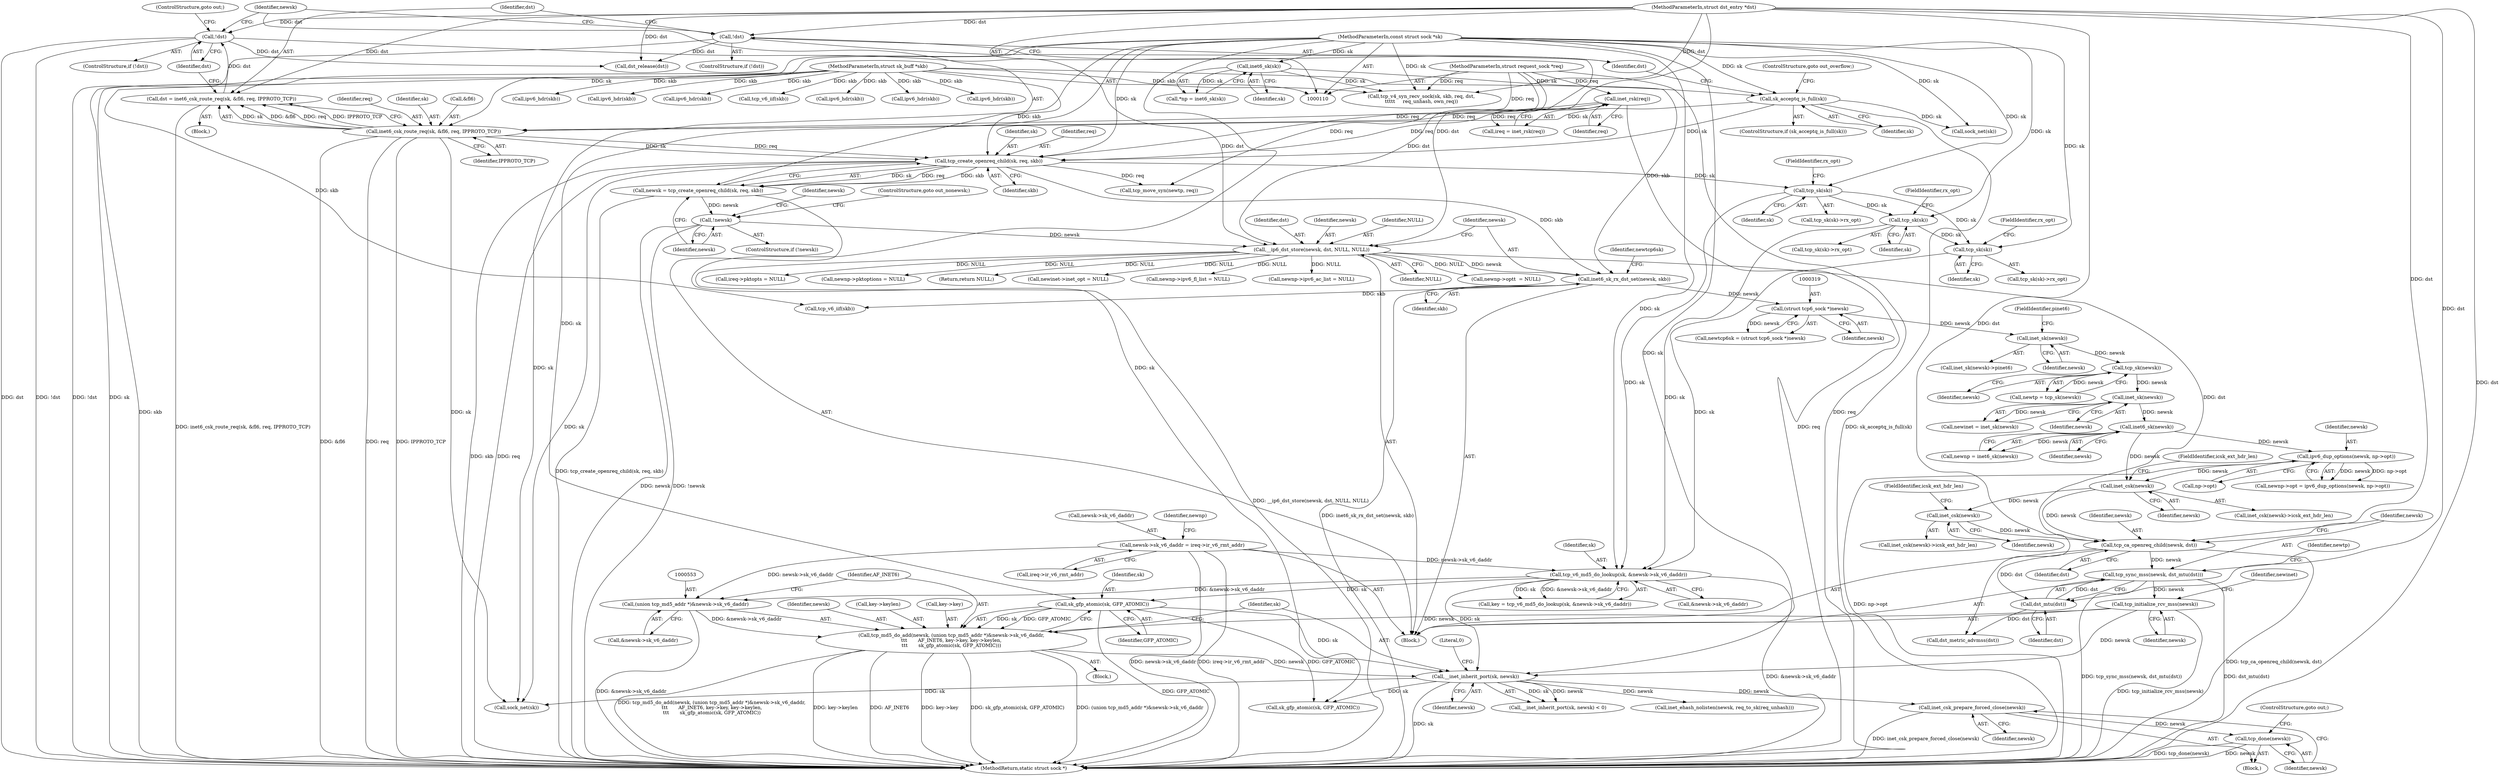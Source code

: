 digraph "0_linux_45f6fad84cc305103b28d73482b344d7f5b76f39_17@API" {
"1000575" [label="(Call,inet_csk_prepare_forced_close(newsk))"];
"1000570" [label="(Call,__inet_inherit_port(sk, newsk))"];
"1000565" [label="(Call,sk_gfp_atomic(sk, GFP_ATOMIC))"];
"1000541" [label="(Call,tcp_v6_md5_do_lookup(sk, &newsk->sk_v6_daddr))"];
"1000519" [label="(Call,tcp_sk(sk))"];
"1000506" [label="(Call,tcp_sk(sk))"];
"1000499" [label="(Call,tcp_sk(sk))"];
"1000295" [label="(Call,tcp_create_openreq_child(sk, req, skb))"];
"1000283" [label="(Call,inet6_csk_route_req(sk, &fl6, req, IPPROTO_TCP))"];
"1000274" [label="(Call,sk_acceptq_is_full(sk))"];
"1000123" [label="(Call,inet6_sk(sk))"];
"1000111" [label="(MethodParameterIn,const struct sock *sk)"];
"1000271" [label="(Call,inet_rsk(req))"];
"1000113" [label="(MethodParameterIn,struct request_sock *req)"];
"1000112" [label="(MethodParameterIn,struct sk_buff *skb)"];
"1000347" [label="(Call,newsk->sk_v6_daddr = ireq->ir_v6_rmt_addr)"];
"1000523" [label="(Call,tcp_initialize_rcv_mss(newsk))"];
"1000485" [label="(Call,tcp_sync_mss(newsk, dst_mtu(dst)))"];
"1000482" [label="(Call,tcp_ca_openreq_child(newsk, dst))"];
"1000458" [label="(Call,inet_csk(newsk))"];
"1000451" [label="(Call,ipv6_dup_options(newsk, np->opt))"];
"1000340" [label="(Call,inet6_sk(newsk))"];
"1000336" [label="(Call,inet_sk(newsk))"];
"1000332" [label="(Call,tcp_sk(newsk))"];
"1000323" [label="(Call,inet_sk(newsk))"];
"1000318" [label="(Call,(struct tcp6_sock *)newsk)"];
"1000313" [label="(Call,inet6_sk_rx_dst_set(newsk, skb))"];
"1000308" [label="(Call,__ip6_dst_store(newsk, dst, NULL, NULL))"];
"1000300" [label="(Call,!newsk)"];
"1000293" [label="(Call,newsk = tcp_create_openreq_child(sk, req, skb))"];
"1000290" [label="(Call,!dst)"];
"1000281" [label="(Call,dst = inet6_csk_route_req(sk, &fl6, req, IPPROTO_TCP))"];
"1000114" [label="(MethodParameterIn,struct dst_entry *dst)"];
"1000278" [label="(Call,!dst)"];
"1000468" [label="(Call,inet_csk(newsk))"];
"1000487" [label="(Call,dst_mtu(dst))"];
"1000550" [label="(Call,tcp_md5_do_add(newsk, (union tcp_md5_addr *)&newsk->sk_v6_daddr,\n\t\t\t       AF_INET6, key->key, key->keylen,\n\t\t\t       sk_gfp_atomic(sk, GFP_ATOMIC)))"];
"1000552" [label="(Call,(union tcp_md5_addr *)&newsk->sk_v6_daddr)"];
"1000577" [label="(Call,tcp_done(newsk))"];
"1000451" [label="(Call,ipv6_dup_options(newsk, np->opt))"];
"1000430" [label="(Call,ipv6_hdr(skb))"];
"1000614" [label="(Call,ireq->pktopts = NULL)"];
"1000520" [label="(Identifier,sk)"];
"1000348" [label="(Call,newsk->sk_v6_daddr)"];
"1000295" [label="(Call,tcp_create_openreq_child(sk, req, skb))"];
"1000518" [label="(Call,tcp_sk(sk)->rx_opt)"];
"1000521" [label="(FieldIdentifier,rx_opt)"];
"1000310" [label="(Identifier,dst)"];
"1000320" [label="(Identifier,newsk)"];
"1000273" [label="(ControlStructure,if (sk_acceptq_is_full(sk)))"];
"1000493" [label="(Call,dst_metric_advmss(dst))"];
"1000341" [label="(Identifier,newsk)"];
"1000318" [label="(Call,(struct tcp6_sock *)newsk)"];
"1000315" [label="(Identifier,skb)"];
"1000269" [label="(Call,ireq = inet_rsk(req))"];
"1000316" [label="(Call,newtcp6sk = (struct tcp6_sock *)newsk)"];
"1000287" [label="(Identifier,req)"];
"1000401" [label="(Call,newnp->pktoptions = NULL)"];
"1000505" [label="(Call,tcp_sk(sk)->rx_opt)"];
"1000541" [label="(Call,tcp_v6_md5_do_lookup(sk, &newsk->sk_v6_daddr))"];
"1000643" [label="(Return,return NULL;)"];
"1000332" [label="(Call,tcp_sk(newsk))"];
"1000482" [label="(Call,tcp_ca_openreq_child(newsk, dst))"];
"1000488" [label="(Identifier,dst)"];
"1000298" [label="(Identifier,skb)"];
"1000323" [label="(Call,inet_sk(newsk))"];
"1000356" [label="(Identifier,newnp)"];
"1000579" [label="(ControlStructure,goto out;)"];
"1000291" [label="(Identifier,dst)"];
"1000280" [label="(Block,)"];
"1000333" [label="(Identifier,newsk)"];
"1000575" [label="(Call,inet_csk_prepare_forced_close(newsk))"];
"1000460" [label="(FieldIdentifier,icsk_ext_hdr_len)"];
"1000330" [label="(Call,newtp = tcp_sk(newsk))"];
"1000468" [label="(Call,inet_csk(newsk))"];
"1000453" [label="(Call,np->opt)"];
"1000469" [label="(Identifier,newsk)"];
"1000483" [label="(Identifier,newsk)"];
"1000640" [label="(Call,sock_net(sk))"];
"1000484" [label="(Identifier,dst)"];
"1000300" [label="(Call,!newsk)"];
"1000539" [label="(Call,key = tcp_v6_md5_do_lookup(sk, &newsk->sk_v6_daddr))"];
"1000577" [label="(Call,tcp_done(newsk))"];
"1000565" [label="(Call,sk_gfp_atomic(sk, GFP_ATOMIC))"];
"1000519" [label="(Call,tcp_sk(sk))"];
"1000498" [label="(Call,tcp_sk(sk)->rx_opt)"];
"1000543" [label="(Call,&newsk->sk_v6_daddr)"];
"1000302" [label="(ControlStructure,goto out_nonewsk;)"];
"1000272" [label="(Identifier,req)"];
"1000314" [label="(Identifier,newsk)"];
"1000111" [label="(MethodParameterIn,const struct sock *sk)"];
"1000309" [label="(Identifier,newsk)"];
"1000554" [label="(Call,&newsk->sk_v6_daddr)"];
"1000486" [label="(Identifier,newsk)"];
"1000447" [label="(Call,newnp->opt = ipv6_dup_options(newsk, np->opt))"];
"1000289" [label="(ControlStructure,if (!dst))"];
"1000283" [label="(Call,inet6_csk_route_req(sk, &fl6, req, IPPROTO_TCP))"];
"1000375" [label="(Call,newinet->inet_opt = NULL)"];
"1000284" [label="(Identifier,sk)"];
"1000385" [label="(Call,newnp->ipv6_fl_list = NULL)"];
"1000552" [label="(Call,(union tcp_md5_addr *)&newsk->sk_v6_daddr)"];
"1000334" [label="(Call,newinet = inet_sk(newsk))"];
"1000591" [label="(Call,tcp_move_syn(newtp, req))"];
"1000285" [label="(Call,&fl6)"];
"1000457" [label="(Call,inet_csk(newsk)->icsk_ext_hdr_len)"];
"1000141" [label="(Call,tcp_v4_syn_recv_sock(sk, skb, req, dst,\n\t\t\t\t\t     req_unhash, own_req))"];
"1000313" [label="(Call,inet6_sk_rx_dst_set(newsk, skb))"];
"1000571" [label="(Identifier,sk)"];
"1000281" [label="(Call,dst = inet6_csk_route_req(sk, &fl6, req, IPPROTO_TCP))"];
"1000500" [label="(Identifier,sk)"];
"1000322" [label="(Call,inet_sk(newsk)->pinet6)"];
"1000572" [label="(Identifier,newsk)"];
"1000276" [label="(ControlStructure,goto out_overflow;)"];
"1000124" [label="(Identifier,sk)"];
"1000507" [label="(Identifier,sk)"];
"1000467" [label="(Call,inet_csk(newsk)->icsk_ext_hdr_len)"];
"1000123" [label="(Call,inet6_sk(sk))"];
"1000277" [label="(ControlStructure,if (!dst))"];
"1000527" [label="(Identifier,newinet)"];
"1000233" [label="(Call,tcp_v6_iif(skb))"];
"1000569" [label="(Call,__inet_inherit_port(sk, newsk) < 0)"];
"1000274" [label="(Call,sk_acceptq_is_full(sk))"];
"1000337" [label="(Identifier,newsk)"];
"1000567" [label="(Identifier,GFP_ATOMIC)"];
"1000380" [label="(Call,newnp->ipv6_ac_list = NULL)"];
"1000549" [label="(Block,)"];
"1000347" [label="(Call,newsk->sk_v6_daddr = ireq->ir_v6_rmt_addr)"];
"1000550" [label="(Call,tcp_md5_do_add(newsk, (union tcp_md5_addr *)&newsk->sk_v6_daddr,\n\t\t\t       AF_INET6, key->key, key->keylen,\n\t\t\t       sk_gfp_atomic(sk, GFP_ATOMIC)))"];
"1000645" [label="(MethodReturn,static struct sock *)"];
"1000275" [label="(Identifier,sk)"];
"1000305" [label="(Identifier,newsk)"];
"1000338" [label="(Call,newnp = inet6_sk(newsk))"];
"1000308" [label="(Call,__ip6_dst_store(newsk, dst, NULL, NULL))"];
"1000290" [label="(Call,!dst)"];
"1000576" [label="(Identifier,newsk)"];
"1000317" [label="(Identifier,newtcp6sk)"];
"1000574" [label="(Block,)"];
"1000508" [label="(FieldIdentifier,rx_opt)"];
"1000459" [label="(Identifier,newsk)"];
"1000293" [label="(Call,newsk = tcp_create_openreq_child(sk, req, skb))"];
"1000351" [label="(Call,ireq->ir_v6_rmt_addr)"];
"1000121" [label="(Call,*np = inet6_sk(sk))"];
"1000117" [label="(Block,)"];
"1000114" [label="(MethodParameterIn,struct dst_entry *dst)"];
"1000501" [label="(FieldIdentifier,rx_opt)"];
"1000470" [label="(FieldIdentifier,icsk_ext_hdr_len)"];
"1000340" [label="(Call,inet6_sk(newsk))"];
"1000491" [label="(Identifier,newtp)"];
"1000578" [label="(Identifier,newsk)"];
"1000294" [label="(Identifier,newsk)"];
"1000248" [label="(Call,ipv6_hdr(skb))"];
"1000487" [label="(Call,dst_mtu(dst))"];
"1000113" [label="(MethodParameterIn,struct request_sock *req)"];
"1000292" [label="(ControlStructure,goto out;)"];
"1000240" [label="(Call,ipv6_hdr(skb))"];
"1000422" [label="(Call,ipv6_hdr(skb))"];
"1000551" [label="(Identifier,newsk)"];
"1000415" [label="(Call,tcp_v6_iif(skb))"];
"1000524" [label="(Identifier,newsk)"];
"1000325" [label="(FieldIdentifier,pinet6)"];
"1000324" [label="(Identifier,newsk)"];
"1000271" [label="(Call,inet_rsk(req))"];
"1000636" [label="(Call,dst_release(dst))"];
"1000499" [label="(Call,tcp_sk(sk))"];
"1000312" [label="(Identifier,NULL)"];
"1000523" [label="(Call,tcp_initialize_rcv_mss(newsk))"];
"1000607" [label="(Call,sk_gfp_atomic(sk, GFP_ATOMIC))"];
"1000296" [label="(Identifier,sk)"];
"1000297" [label="(Identifier,req)"];
"1000336" [label="(Call,inet_sk(newsk))"];
"1000282" [label="(Identifier,dst)"];
"1000542" [label="(Identifier,sk)"];
"1000406" [label="(Call,newnp->opt\t  = NULL)"];
"1000278" [label="(Call,!dst)"];
"1000506" [label="(Call,tcp_sk(sk))"];
"1000279" [label="(Identifier,dst)"];
"1000558" [label="(Identifier,AF_INET6)"];
"1000583" [label="(Call,inet_ehash_nolisten(newsk, req_to_sk(req_unhash)))"];
"1000570" [label="(Call,__inet_inherit_port(sk, newsk))"];
"1000632" [label="(Call,sock_net(sk))"];
"1000458" [label="(Call,inet_csk(newsk))"];
"1000299" [label="(ControlStructure,if (!newsk))"];
"1000311" [label="(Identifier,NULL)"];
"1000259" [label="(Call,ipv6_hdr(skb))"];
"1000562" [label="(Call,key->keylen)"];
"1000288" [label="(Identifier,IPPROTO_TCP)"];
"1000573" [label="(Literal,0)"];
"1000441" [label="(Call,ipv6_hdr(skb))"];
"1000452" [label="(Identifier,newsk)"];
"1000112" [label="(MethodParameterIn,struct sk_buff *skb)"];
"1000566" [label="(Identifier,sk)"];
"1000485" [label="(Call,tcp_sync_mss(newsk, dst_mtu(dst)))"];
"1000559" [label="(Call,key->key)"];
"1000301" [label="(Identifier,newsk)"];
"1000575" -> "1000574"  [label="AST: "];
"1000575" -> "1000576"  [label="CFG: "];
"1000576" -> "1000575"  [label="AST: "];
"1000578" -> "1000575"  [label="CFG: "];
"1000575" -> "1000645"  [label="DDG: inet_csk_prepare_forced_close(newsk)"];
"1000570" -> "1000575"  [label="DDG: newsk"];
"1000575" -> "1000577"  [label="DDG: newsk"];
"1000570" -> "1000569"  [label="AST: "];
"1000570" -> "1000572"  [label="CFG: "];
"1000571" -> "1000570"  [label="AST: "];
"1000572" -> "1000570"  [label="AST: "];
"1000573" -> "1000570"  [label="CFG: "];
"1000570" -> "1000645"  [label="DDG: sk"];
"1000570" -> "1000569"  [label="DDG: sk"];
"1000570" -> "1000569"  [label="DDG: newsk"];
"1000565" -> "1000570"  [label="DDG: sk"];
"1000541" -> "1000570"  [label="DDG: sk"];
"1000111" -> "1000570"  [label="DDG: sk"];
"1000523" -> "1000570"  [label="DDG: newsk"];
"1000550" -> "1000570"  [label="DDG: newsk"];
"1000570" -> "1000583"  [label="DDG: newsk"];
"1000570" -> "1000607"  [label="DDG: sk"];
"1000570" -> "1000640"  [label="DDG: sk"];
"1000565" -> "1000550"  [label="AST: "];
"1000565" -> "1000567"  [label="CFG: "];
"1000566" -> "1000565"  [label="AST: "];
"1000567" -> "1000565"  [label="AST: "];
"1000550" -> "1000565"  [label="CFG: "];
"1000565" -> "1000645"  [label="DDG: GFP_ATOMIC"];
"1000565" -> "1000550"  [label="DDG: sk"];
"1000565" -> "1000550"  [label="DDG: GFP_ATOMIC"];
"1000541" -> "1000565"  [label="DDG: sk"];
"1000111" -> "1000565"  [label="DDG: sk"];
"1000565" -> "1000607"  [label="DDG: GFP_ATOMIC"];
"1000541" -> "1000539"  [label="AST: "];
"1000541" -> "1000543"  [label="CFG: "];
"1000542" -> "1000541"  [label="AST: "];
"1000543" -> "1000541"  [label="AST: "];
"1000539" -> "1000541"  [label="CFG: "];
"1000541" -> "1000645"  [label="DDG: &newsk->sk_v6_daddr"];
"1000541" -> "1000539"  [label="DDG: sk"];
"1000541" -> "1000539"  [label="DDG: &newsk->sk_v6_daddr"];
"1000519" -> "1000541"  [label="DDG: sk"];
"1000506" -> "1000541"  [label="DDG: sk"];
"1000499" -> "1000541"  [label="DDG: sk"];
"1000111" -> "1000541"  [label="DDG: sk"];
"1000347" -> "1000541"  [label="DDG: newsk->sk_v6_daddr"];
"1000541" -> "1000552"  [label="DDG: &newsk->sk_v6_daddr"];
"1000519" -> "1000518"  [label="AST: "];
"1000519" -> "1000520"  [label="CFG: "];
"1000520" -> "1000519"  [label="AST: "];
"1000521" -> "1000519"  [label="CFG: "];
"1000506" -> "1000519"  [label="DDG: sk"];
"1000499" -> "1000519"  [label="DDG: sk"];
"1000111" -> "1000519"  [label="DDG: sk"];
"1000506" -> "1000505"  [label="AST: "];
"1000506" -> "1000507"  [label="CFG: "];
"1000507" -> "1000506"  [label="AST: "];
"1000508" -> "1000506"  [label="CFG: "];
"1000499" -> "1000506"  [label="DDG: sk"];
"1000111" -> "1000506"  [label="DDG: sk"];
"1000499" -> "1000498"  [label="AST: "];
"1000499" -> "1000500"  [label="CFG: "];
"1000500" -> "1000499"  [label="AST: "];
"1000501" -> "1000499"  [label="CFG: "];
"1000295" -> "1000499"  [label="DDG: sk"];
"1000111" -> "1000499"  [label="DDG: sk"];
"1000295" -> "1000293"  [label="AST: "];
"1000295" -> "1000298"  [label="CFG: "];
"1000296" -> "1000295"  [label="AST: "];
"1000297" -> "1000295"  [label="AST: "];
"1000298" -> "1000295"  [label="AST: "];
"1000293" -> "1000295"  [label="CFG: "];
"1000295" -> "1000645"  [label="DDG: skb"];
"1000295" -> "1000645"  [label="DDG: req"];
"1000295" -> "1000293"  [label="DDG: sk"];
"1000295" -> "1000293"  [label="DDG: req"];
"1000295" -> "1000293"  [label="DDG: skb"];
"1000283" -> "1000295"  [label="DDG: sk"];
"1000283" -> "1000295"  [label="DDG: req"];
"1000274" -> "1000295"  [label="DDG: sk"];
"1000111" -> "1000295"  [label="DDG: sk"];
"1000271" -> "1000295"  [label="DDG: req"];
"1000113" -> "1000295"  [label="DDG: req"];
"1000112" -> "1000295"  [label="DDG: skb"];
"1000295" -> "1000313"  [label="DDG: skb"];
"1000295" -> "1000591"  [label="DDG: req"];
"1000295" -> "1000640"  [label="DDG: sk"];
"1000283" -> "1000281"  [label="AST: "];
"1000283" -> "1000288"  [label="CFG: "];
"1000284" -> "1000283"  [label="AST: "];
"1000285" -> "1000283"  [label="AST: "];
"1000287" -> "1000283"  [label="AST: "];
"1000288" -> "1000283"  [label="AST: "];
"1000281" -> "1000283"  [label="CFG: "];
"1000283" -> "1000645"  [label="DDG: &fl6"];
"1000283" -> "1000645"  [label="DDG: req"];
"1000283" -> "1000645"  [label="DDG: IPPROTO_TCP"];
"1000283" -> "1000281"  [label="DDG: sk"];
"1000283" -> "1000281"  [label="DDG: &fl6"];
"1000283" -> "1000281"  [label="DDG: req"];
"1000283" -> "1000281"  [label="DDG: IPPROTO_TCP"];
"1000274" -> "1000283"  [label="DDG: sk"];
"1000111" -> "1000283"  [label="DDG: sk"];
"1000271" -> "1000283"  [label="DDG: req"];
"1000113" -> "1000283"  [label="DDG: req"];
"1000283" -> "1000640"  [label="DDG: sk"];
"1000274" -> "1000273"  [label="AST: "];
"1000274" -> "1000275"  [label="CFG: "];
"1000275" -> "1000274"  [label="AST: "];
"1000276" -> "1000274"  [label="CFG: "];
"1000279" -> "1000274"  [label="CFG: "];
"1000274" -> "1000645"  [label="DDG: sk_acceptq_is_full(sk)"];
"1000123" -> "1000274"  [label="DDG: sk"];
"1000111" -> "1000274"  [label="DDG: sk"];
"1000274" -> "1000632"  [label="DDG: sk"];
"1000123" -> "1000121"  [label="AST: "];
"1000123" -> "1000124"  [label="CFG: "];
"1000124" -> "1000123"  [label="AST: "];
"1000121" -> "1000123"  [label="CFG: "];
"1000123" -> "1000121"  [label="DDG: sk"];
"1000111" -> "1000123"  [label="DDG: sk"];
"1000123" -> "1000141"  [label="DDG: sk"];
"1000111" -> "1000110"  [label="AST: "];
"1000111" -> "1000645"  [label="DDG: sk"];
"1000111" -> "1000141"  [label="DDG: sk"];
"1000111" -> "1000607"  [label="DDG: sk"];
"1000111" -> "1000632"  [label="DDG: sk"];
"1000111" -> "1000640"  [label="DDG: sk"];
"1000271" -> "1000269"  [label="AST: "];
"1000271" -> "1000272"  [label="CFG: "];
"1000272" -> "1000271"  [label="AST: "];
"1000269" -> "1000271"  [label="CFG: "];
"1000271" -> "1000645"  [label="DDG: req"];
"1000271" -> "1000269"  [label="DDG: req"];
"1000113" -> "1000271"  [label="DDG: req"];
"1000113" -> "1000110"  [label="AST: "];
"1000113" -> "1000645"  [label="DDG: req"];
"1000113" -> "1000141"  [label="DDG: req"];
"1000113" -> "1000591"  [label="DDG: req"];
"1000112" -> "1000110"  [label="AST: "];
"1000112" -> "1000645"  [label="DDG: skb"];
"1000112" -> "1000141"  [label="DDG: skb"];
"1000112" -> "1000233"  [label="DDG: skb"];
"1000112" -> "1000240"  [label="DDG: skb"];
"1000112" -> "1000248"  [label="DDG: skb"];
"1000112" -> "1000259"  [label="DDG: skb"];
"1000112" -> "1000313"  [label="DDG: skb"];
"1000112" -> "1000415"  [label="DDG: skb"];
"1000112" -> "1000422"  [label="DDG: skb"];
"1000112" -> "1000430"  [label="DDG: skb"];
"1000112" -> "1000441"  [label="DDG: skb"];
"1000347" -> "1000117"  [label="AST: "];
"1000347" -> "1000351"  [label="CFG: "];
"1000348" -> "1000347"  [label="AST: "];
"1000351" -> "1000347"  [label="AST: "];
"1000356" -> "1000347"  [label="CFG: "];
"1000347" -> "1000645"  [label="DDG: ireq->ir_v6_rmt_addr"];
"1000347" -> "1000645"  [label="DDG: newsk->sk_v6_daddr"];
"1000347" -> "1000552"  [label="DDG: newsk->sk_v6_daddr"];
"1000523" -> "1000117"  [label="AST: "];
"1000523" -> "1000524"  [label="CFG: "];
"1000524" -> "1000523"  [label="AST: "];
"1000527" -> "1000523"  [label="CFG: "];
"1000523" -> "1000645"  [label="DDG: tcp_initialize_rcv_mss(newsk)"];
"1000485" -> "1000523"  [label="DDG: newsk"];
"1000523" -> "1000550"  [label="DDG: newsk"];
"1000485" -> "1000117"  [label="AST: "];
"1000485" -> "1000487"  [label="CFG: "];
"1000486" -> "1000485"  [label="AST: "];
"1000487" -> "1000485"  [label="AST: "];
"1000491" -> "1000485"  [label="CFG: "];
"1000485" -> "1000645"  [label="DDG: dst_mtu(dst)"];
"1000485" -> "1000645"  [label="DDG: tcp_sync_mss(newsk, dst_mtu(dst))"];
"1000482" -> "1000485"  [label="DDG: newsk"];
"1000487" -> "1000485"  [label="DDG: dst"];
"1000482" -> "1000117"  [label="AST: "];
"1000482" -> "1000484"  [label="CFG: "];
"1000483" -> "1000482"  [label="AST: "];
"1000484" -> "1000482"  [label="AST: "];
"1000486" -> "1000482"  [label="CFG: "];
"1000482" -> "1000645"  [label="DDG: tcp_ca_openreq_child(newsk, dst)"];
"1000458" -> "1000482"  [label="DDG: newsk"];
"1000468" -> "1000482"  [label="DDG: newsk"];
"1000308" -> "1000482"  [label="DDG: dst"];
"1000114" -> "1000482"  [label="DDG: dst"];
"1000482" -> "1000487"  [label="DDG: dst"];
"1000458" -> "1000457"  [label="AST: "];
"1000458" -> "1000459"  [label="CFG: "];
"1000459" -> "1000458"  [label="AST: "];
"1000460" -> "1000458"  [label="CFG: "];
"1000451" -> "1000458"  [label="DDG: newsk"];
"1000340" -> "1000458"  [label="DDG: newsk"];
"1000458" -> "1000468"  [label="DDG: newsk"];
"1000451" -> "1000447"  [label="AST: "];
"1000451" -> "1000453"  [label="CFG: "];
"1000452" -> "1000451"  [label="AST: "];
"1000453" -> "1000451"  [label="AST: "];
"1000447" -> "1000451"  [label="CFG: "];
"1000451" -> "1000645"  [label="DDG: np->opt"];
"1000451" -> "1000447"  [label="DDG: newsk"];
"1000451" -> "1000447"  [label="DDG: np->opt"];
"1000340" -> "1000451"  [label="DDG: newsk"];
"1000340" -> "1000338"  [label="AST: "];
"1000340" -> "1000341"  [label="CFG: "];
"1000341" -> "1000340"  [label="AST: "];
"1000338" -> "1000340"  [label="CFG: "];
"1000340" -> "1000338"  [label="DDG: newsk"];
"1000336" -> "1000340"  [label="DDG: newsk"];
"1000336" -> "1000334"  [label="AST: "];
"1000336" -> "1000337"  [label="CFG: "];
"1000337" -> "1000336"  [label="AST: "];
"1000334" -> "1000336"  [label="CFG: "];
"1000336" -> "1000334"  [label="DDG: newsk"];
"1000332" -> "1000336"  [label="DDG: newsk"];
"1000332" -> "1000330"  [label="AST: "];
"1000332" -> "1000333"  [label="CFG: "];
"1000333" -> "1000332"  [label="AST: "];
"1000330" -> "1000332"  [label="CFG: "];
"1000332" -> "1000330"  [label="DDG: newsk"];
"1000323" -> "1000332"  [label="DDG: newsk"];
"1000323" -> "1000322"  [label="AST: "];
"1000323" -> "1000324"  [label="CFG: "];
"1000324" -> "1000323"  [label="AST: "];
"1000325" -> "1000323"  [label="CFG: "];
"1000318" -> "1000323"  [label="DDG: newsk"];
"1000318" -> "1000316"  [label="AST: "];
"1000318" -> "1000320"  [label="CFG: "];
"1000319" -> "1000318"  [label="AST: "];
"1000320" -> "1000318"  [label="AST: "];
"1000316" -> "1000318"  [label="CFG: "];
"1000318" -> "1000316"  [label="DDG: newsk"];
"1000313" -> "1000318"  [label="DDG: newsk"];
"1000313" -> "1000117"  [label="AST: "];
"1000313" -> "1000315"  [label="CFG: "];
"1000314" -> "1000313"  [label="AST: "];
"1000315" -> "1000313"  [label="AST: "];
"1000317" -> "1000313"  [label="CFG: "];
"1000313" -> "1000645"  [label="DDG: inet6_sk_rx_dst_set(newsk, skb)"];
"1000308" -> "1000313"  [label="DDG: newsk"];
"1000313" -> "1000415"  [label="DDG: skb"];
"1000308" -> "1000117"  [label="AST: "];
"1000308" -> "1000312"  [label="CFG: "];
"1000309" -> "1000308"  [label="AST: "];
"1000310" -> "1000308"  [label="AST: "];
"1000311" -> "1000308"  [label="AST: "];
"1000312" -> "1000308"  [label="AST: "];
"1000314" -> "1000308"  [label="CFG: "];
"1000308" -> "1000645"  [label="DDG: __ip6_dst_store(newsk, dst, NULL, NULL)"];
"1000300" -> "1000308"  [label="DDG: newsk"];
"1000290" -> "1000308"  [label="DDG: dst"];
"1000278" -> "1000308"  [label="DDG: dst"];
"1000114" -> "1000308"  [label="DDG: dst"];
"1000308" -> "1000375"  [label="DDG: NULL"];
"1000308" -> "1000380"  [label="DDG: NULL"];
"1000308" -> "1000385"  [label="DDG: NULL"];
"1000308" -> "1000401"  [label="DDG: NULL"];
"1000308" -> "1000406"  [label="DDG: NULL"];
"1000308" -> "1000614"  [label="DDG: NULL"];
"1000308" -> "1000643"  [label="DDG: NULL"];
"1000300" -> "1000299"  [label="AST: "];
"1000300" -> "1000301"  [label="CFG: "];
"1000301" -> "1000300"  [label="AST: "];
"1000302" -> "1000300"  [label="CFG: "];
"1000305" -> "1000300"  [label="CFG: "];
"1000300" -> "1000645"  [label="DDG: newsk"];
"1000300" -> "1000645"  [label="DDG: !newsk"];
"1000293" -> "1000300"  [label="DDG: newsk"];
"1000293" -> "1000117"  [label="AST: "];
"1000294" -> "1000293"  [label="AST: "];
"1000301" -> "1000293"  [label="CFG: "];
"1000293" -> "1000645"  [label="DDG: tcp_create_openreq_child(sk, req, skb)"];
"1000290" -> "1000289"  [label="AST: "];
"1000290" -> "1000291"  [label="CFG: "];
"1000291" -> "1000290"  [label="AST: "];
"1000292" -> "1000290"  [label="CFG: "];
"1000294" -> "1000290"  [label="CFG: "];
"1000290" -> "1000645"  [label="DDG: dst"];
"1000290" -> "1000645"  [label="DDG: !dst"];
"1000281" -> "1000290"  [label="DDG: dst"];
"1000114" -> "1000290"  [label="DDG: dst"];
"1000290" -> "1000636"  [label="DDG: dst"];
"1000281" -> "1000280"  [label="AST: "];
"1000282" -> "1000281"  [label="AST: "];
"1000291" -> "1000281"  [label="CFG: "];
"1000281" -> "1000645"  [label="DDG: inet6_csk_route_req(sk, &fl6, req, IPPROTO_TCP)"];
"1000114" -> "1000281"  [label="DDG: dst"];
"1000114" -> "1000110"  [label="AST: "];
"1000114" -> "1000645"  [label="DDG: dst"];
"1000114" -> "1000141"  [label="DDG: dst"];
"1000114" -> "1000278"  [label="DDG: dst"];
"1000114" -> "1000487"  [label="DDG: dst"];
"1000114" -> "1000493"  [label="DDG: dst"];
"1000114" -> "1000636"  [label="DDG: dst"];
"1000278" -> "1000277"  [label="AST: "];
"1000278" -> "1000279"  [label="CFG: "];
"1000279" -> "1000278"  [label="AST: "];
"1000282" -> "1000278"  [label="CFG: "];
"1000294" -> "1000278"  [label="CFG: "];
"1000278" -> "1000645"  [label="DDG: !dst"];
"1000278" -> "1000636"  [label="DDG: dst"];
"1000468" -> "1000467"  [label="AST: "];
"1000468" -> "1000469"  [label="CFG: "];
"1000469" -> "1000468"  [label="AST: "];
"1000470" -> "1000468"  [label="CFG: "];
"1000487" -> "1000488"  [label="CFG: "];
"1000488" -> "1000487"  [label="AST: "];
"1000487" -> "1000493"  [label="DDG: dst"];
"1000550" -> "1000549"  [label="AST: "];
"1000551" -> "1000550"  [label="AST: "];
"1000552" -> "1000550"  [label="AST: "];
"1000558" -> "1000550"  [label="AST: "];
"1000559" -> "1000550"  [label="AST: "];
"1000562" -> "1000550"  [label="AST: "];
"1000571" -> "1000550"  [label="CFG: "];
"1000550" -> "1000645"  [label="DDG: tcp_md5_do_add(newsk, (union tcp_md5_addr *)&newsk->sk_v6_daddr,\n\t\t\t       AF_INET6, key->key, key->keylen,\n\t\t\t       sk_gfp_atomic(sk, GFP_ATOMIC))"];
"1000550" -> "1000645"  [label="DDG: key->keylen"];
"1000550" -> "1000645"  [label="DDG: AF_INET6"];
"1000550" -> "1000645"  [label="DDG: key->key"];
"1000550" -> "1000645"  [label="DDG: sk_gfp_atomic(sk, GFP_ATOMIC)"];
"1000550" -> "1000645"  [label="DDG: (union tcp_md5_addr *)&newsk->sk_v6_daddr"];
"1000552" -> "1000550"  [label="DDG: &newsk->sk_v6_daddr"];
"1000552" -> "1000554"  [label="CFG: "];
"1000553" -> "1000552"  [label="AST: "];
"1000554" -> "1000552"  [label="AST: "];
"1000558" -> "1000552"  [label="CFG: "];
"1000552" -> "1000645"  [label="DDG: &newsk->sk_v6_daddr"];
"1000577" -> "1000574"  [label="AST: "];
"1000577" -> "1000578"  [label="CFG: "];
"1000578" -> "1000577"  [label="AST: "];
"1000579" -> "1000577"  [label="CFG: "];
"1000577" -> "1000645"  [label="DDG: tcp_done(newsk)"];
"1000577" -> "1000645"  [label="DDG: newsk"];
}
